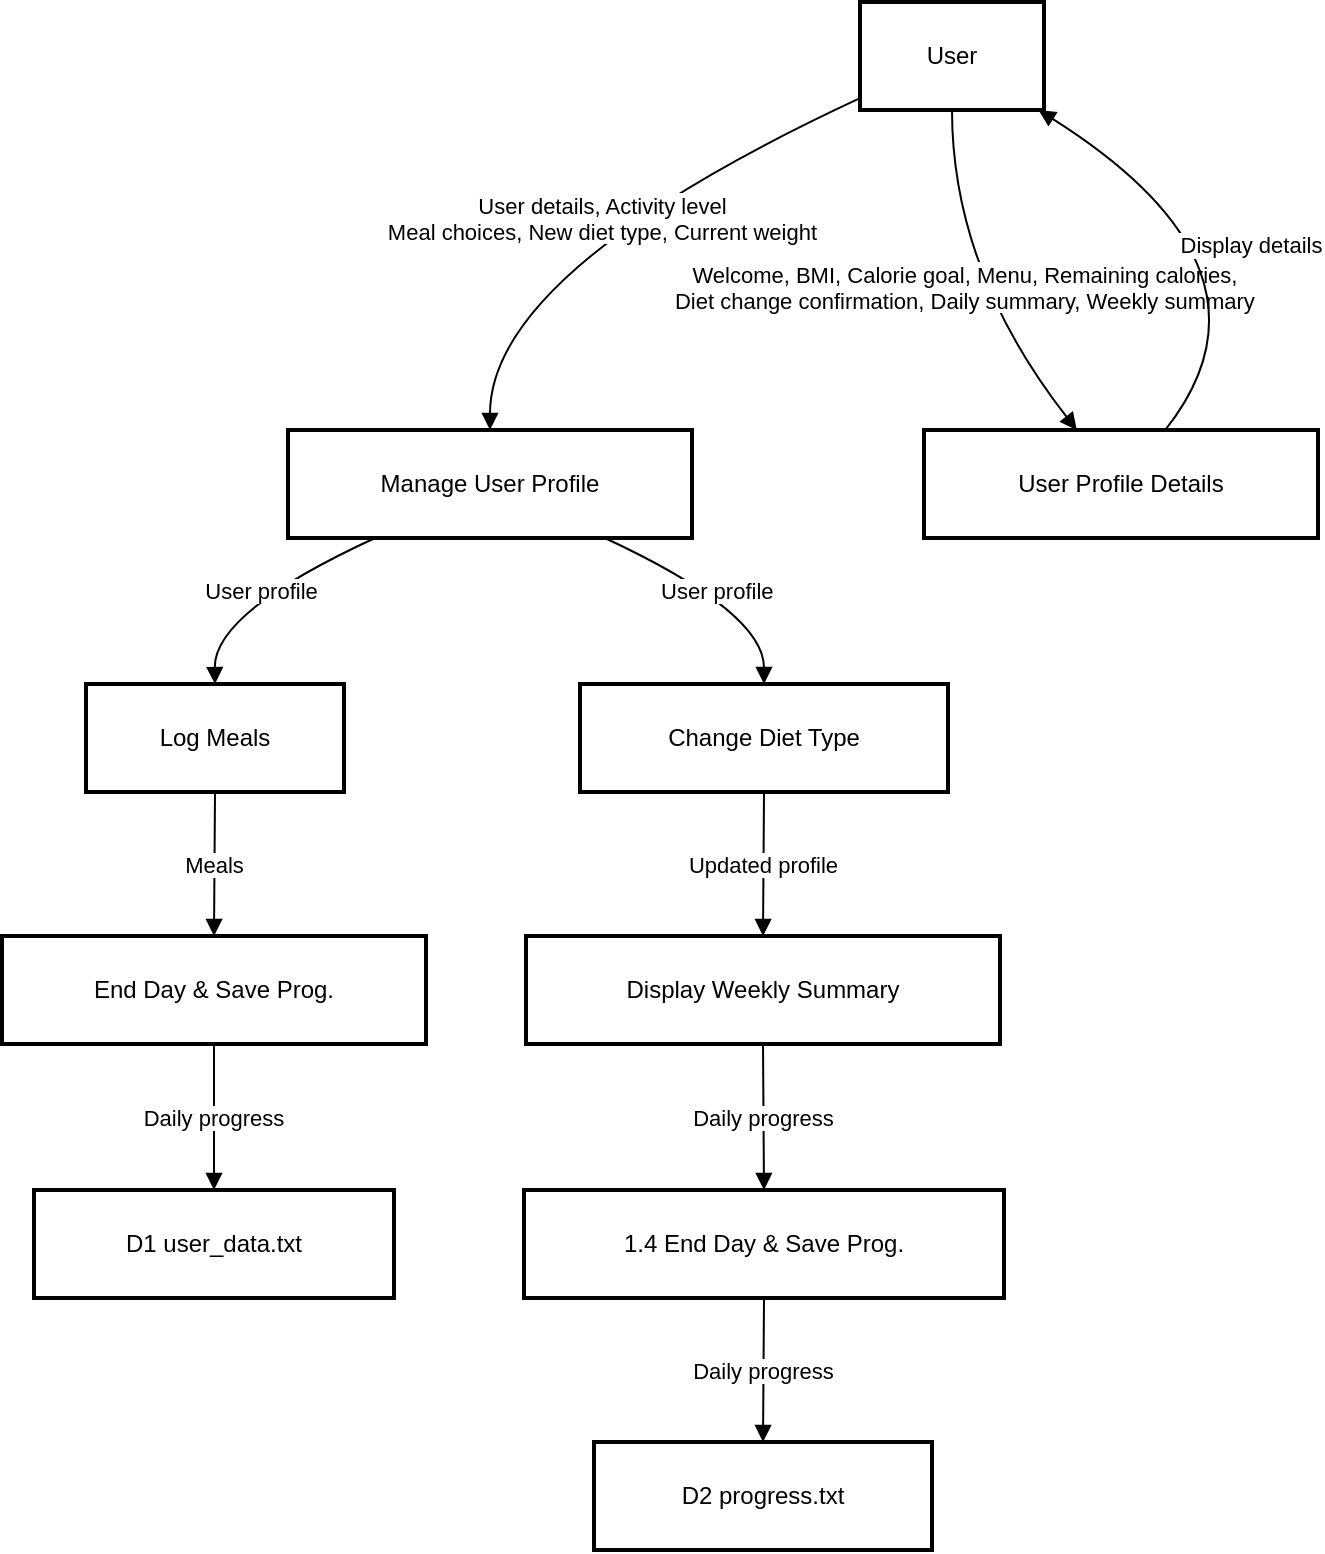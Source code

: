 <mxfile version="26.2.12">
  <diagram name="Page-1" id="mAMW22FSsP44i3EBZ2hD">
    <mxGraphModel dx="1606" dy="1031" grid="1" gridSize="10" guides="1" tooltips="1" connect="1" arrows="1" fold="1" page="1" pageScale="1" pageWidth="1700" pageHeight="1100" math="0" shadow="0">
      <root>
        <mxCell id="0" />
        <mxCell id="1" parent="0" />
        <mxCell id="2" value="User" style="whiteSpace=wrap;strokeWidth=2;" parent="1" vertex="1">
          <mxGeometry x="679" y="50" width="92" height="54" as="geometry" />
        </mxCell>
        <mxCell id="3" value="Manage User Profile" style="whiteSpace=wrap;strokeWidth=2;" parent="1" vertex="1">
          <mxGeometry x="393" y="264" width="202" height="54" as="geometry" />
        </mxCell>
        <mxCell id="4" value="Log Meals" style="whiteSpace=wrap;strokeWidth=2;" parent="1" vertex="1">
          <mxGeometry x="292" y="391" width="129" height="54" as="geometry" />
        </mxCell>
        <mxCell id="5" value="Change Diet Type" style="whiteSpace=wrap;strokeWidth=2;" parent="1" vertex="1">
          <mxGeometry x="539" y="391" width="184" height="54" as="geometry" />
        </mxCell>
        <mxCell id="6" value="End Day &amp; Save Prog." style="whiteSpace=wrap;strokeWidth=2;" parent="1" vertex="1">
          <mxGeometry x="250" y="517" width="212" height="54" as="geometry" />
        </mxCell>
        <mxCell id="7" value="Display Weekly Summary" style="whiteSpace=wrap;strokeWidth=2;" parent="1" vertex="1">
          <mxGeometry x="512" y="517" width="237" height="54" as="geometry" />
        </mxCell>
        <mxCell id="8" value="D1 user_data.txt" style="whiteSpace=wrap;strokeWidth=2;" parent="1" vertex="1">
          <mxGeometry x="266" y="644" width="180" height="54" as="geometry" />
        </mxCell>
        <mxCell id="9" value="1.4 End Day &amp; Save Prog." style="whiteSpace=wrap;strokeWidth=2;" parent="1" vertex="1">
          <mxGeometry x="511" y="644" width="240" height="54" as="geometry" />
        </mxCell>
        <mxCell id="10" value="D2 progress.txt" style="whiteSpace=wrap;strokeWidth=2;" parent="1" vertex="1">
          <mxGeometry x="546" y="770" width="169" height="54" as="geometry" />
        </mxCell>
        <mxCell id="11" value="User Profile Details" style="whiteSpace=wrap;strokeWidth=2;" parent="1" vertex="1">
          <mxGeometry x="711" y="264" width="197" height="54" as="geometry" />
        </mxCell>
        <mxCell id="12" value="User details, Activity level&#xa;Meal choices, New diet type, Current weight" style="curved=1;startArrow=none;endArrow=block;exitX=0;exitY=0.89;entryX=0.5;entryY=0.01;" parent="1" source="2" target="3" edge="1">
          <mxGeometry relative="1" as="geometry">
            <Array as="points">
              <mxPoint x="494" y="184" />
            </Array>
          </mxGeometry>
        </mxCell>
        <mxCell id="13" value="User profile" style="curved=1;startArrow=none;endArrow=block;exitX=0.21;exitY=1.01;entryX=0.5;entryY=0;" parent="1" source="3" target="4" edge="1">
          <mxGeometry relative="1" as="geometry">
            <Array as="points">
              <mxPoint x="356" y="355" />
            </Array>
          </mxGeometry>
        </mxCell>
        <mxCell id="14" value="User profile" style="curved=1;startArrow=none;endArrow=block;exitX=0.79;exitY=1.01;entryX=0.5;entryY=0;" parent="1" source="3" target="5" edge="1">
          <mxGeometry relative="1" as="geometry">
            <Array as="points">
              <mxPoint x="631" y="355" />
            </Array>
          </mxGeometry>
        </mxCell>
        <mxCell id="15" value="Meals" style="curved=1;startArrow=none;endArrow=block;exitX=0.5;exitY=1;entryX=0.5;entryY=0;" parent="1" source="4" target="6" edge="1">
          <mxGeometry relative="1" as="geometry">
            <Array as="points" />
          </mxGeometry>
        </mxCell>
        <mxCell id="16" value="Updated profile" style="curved=1;startArrow=none;endArrow=block;exitX=0.5;exitY=1;entryX=0.5;entryY=0;" parent="1" source="5" target="7" edge="1">
          <mxGeometry relative="1" as="geometry">
            <Array as="points" />
          </mxGeometry>
        </mxCell>
        <mxCell id="17" value="Daily progress" style="curved=1;startArrow=none;endArrow=block;exitX=0.5;exitY=1;entryX=0.5;entryY=-0.01;" parent="1" source="6" target="8" edge="1">
          <mxGeometry relative="1" as="geometry">
            <Array as="points" />
          </mxGeometry>
        </mxCell>
        <mxCell id="18" value="Daily progress" style="curved=1;startArrow=none;endArrow=block;exitX=0.5;exitY=1;entryX=0.5;entryY=-0.01;" parent="1" source="7" target="9" edge="1">
          <mxGeometry relative="1" as="geometry">
            <Array as="points" />
          </mxGeometry>
        </mxCell>
        <mxCell id="19" value="Daily progress" style="curved=1;startArrow=none;endArrow=block;exitX=0.5;exitY=0.99;entryX=0.5;entryY=0;" parent="1" source="9" target="10" edge="1">
          <mxGeometry relative="1" as="geometry">
            <Array as="points" />
          </mxGeometry>
        </mxCell>
        <mxCell id="20" value="Welcome, BMI, Calorie goal, Menu, Remaining calories,&#xa;Diet change confirmation, Daily summary, Weekly summary" style="curved=1;startArrow=none;endArrow=block;exitX=0.5;exitY=1;entryX=0.39;entryY=0.01;" parent="1" source="2" target="11" edge="1">
          <mxGeometry relative="1" as="geometry">
            <Array as="points">
              <mxPoint x="725" y="184" />
            </Array>
          </mxGeometry>
        </mxCell>
        <mxCell id="21" value="Display details" style="curved=1;startArrow=none;endArrow=block;exitX=0.61;exitY=0.01;entryX=0.97;entryY=1;" parent="1" source="11" target="2" edge="1">
          <mxGeometry relative="1" as="geometry">
            <Array as="points">
              <mxPoint x="895" y="184" />
            </Array>
          </mxGeometry>
        </mxCell>
      </root>
    </mxGraphModel>
  </diagram>
</mxfile>
